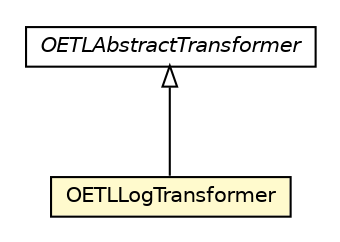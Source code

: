 #!/usr/local/bin/dot
#
# Class diagram 
# Generated by UMLGraph version R5_6-24-gf6e263 (http://www.umlgraph.org/)
#

digraph G {
	edge [fontname="Helvetica",fontsize=10,labelfontname="Helvetica",labelfontsize=10];
	node [fontname="Helvetica",fontsize=10,shape=plaintext];
	nodesep=0.25;
	ranksep=0.5;
	// com.orientechnologies.orient.etl.transformer.OETLAbstractTransformer
	c3323209 [label=<<table title="com.orientechnologies.orient.etl.transformer.OETLAbstractTransformer" border="0" cellborder="1" cellspacing="0" cellpadding="2" port="p" href="./OETLAbstractTransformer.html">
		<tr><td><table border="0" cellspacing="0" cellpadding="1">
<tr><td align="center" balign="center"><font face="Helvetica-Oblique"> OETLAbstractTransformer </font></td></tr>
		</table></td></tr>
		</table>>, URL="./OETLAbstractTransformer.html", fontname="Helvetica", fontcolor="black", fontsize=10.0];
	// com.orientechnologies.orient.etl.transformer.OETLLogTransformer
	c3323210 [label=<<table title="com.orientechnologies.orient.etl.transformer.OETLLogTransformer" border="0" cellborder="1" cellspacing="0" cellpadding="2" port="p" bgcolor="lemonChiffon" href="./OETLLogTransformer.html">
		<tr><td><table border="0" cellspacing="0" cellpadding="1">
<tr><td align="center" balign="center"> OETLLogTransformer </td></tr>
		</table></td></tr>
		</table>>, URL="./OETLLogTransformer.html", fontname="Helvetica", fontcolor="black", fontsize=10.0];
	//com.orientechnologies.orient.etl.transformer.OETLLogTransformer extends com.orientechnologies.orient.etl.transformer.OETLAbstractTransformer
	c3323209:p -> c3323210:p [dir=back,arrowtail=empty];
}

